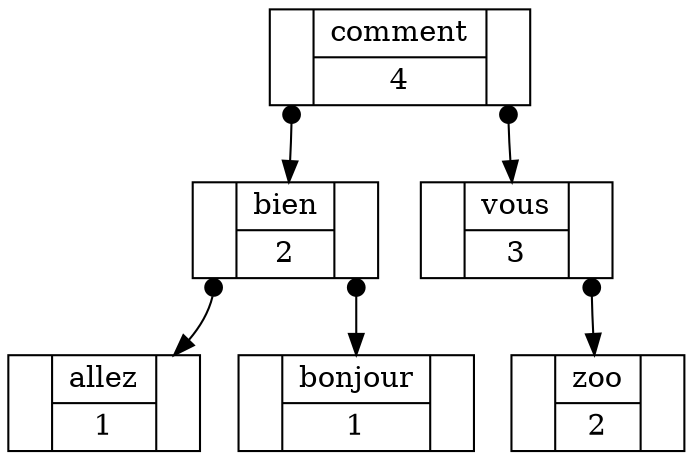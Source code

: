 digraph arbre {
    node [shape=record, height=.1]
    edge [tailclip=false, arrowtail=dot, dir=both];

    n0x5634127b0430 [label="<fg> | {comment | 4} | <fd>"];
    n0x5634127b02f0 [label="<fg> | {bien | 2} | <fd>"];
    n0x5634127b0390 [label="<fg> | {allez | 1} | <fd>"];
    n0x5634127b03e0 [label="<fg> | {bonjour | 1} | <fd>"];
    n0x5634127b02f0:fg -> n0x5634127b0390;
    n0x5634127b02f0:fd -> n0x5634127b03e0;
    n0x5634127b02a0 [label="<fg> | {vous | 3} | <fd>"];
    n0x5634127b0340 [label="<fg> | {zoo | 2} | <fd>"];
    n0x5634127b02a0:fd -> n0x5634127b0340;
    n0x5634127b0430:fg -> n0x5634127b02f0;
    n0x5634127b0430:fd -> n0x5634127b02a0;
}
